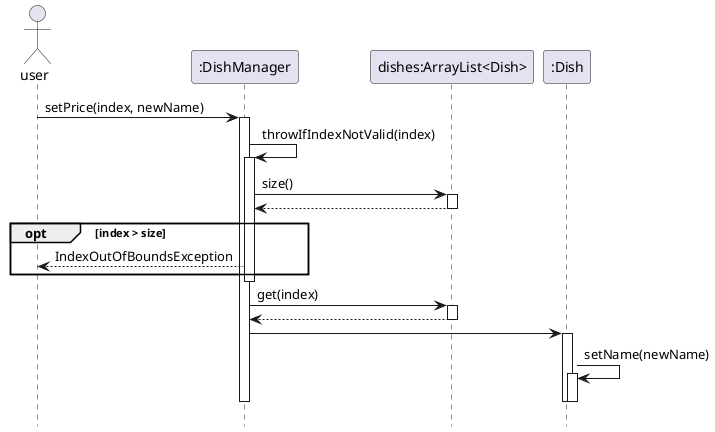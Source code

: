 @startuml
'https://plantuml.com/sequence-diagram

hide footbox

actor user
participant ":DishManager" as dishmanager
participant "dishes:ArrayList<Dish>" as dishes
participant ":Dish" as dish


user -> dishmanager: setPrice(index, newName)
activate dishmanager

dishmanager -> dishmanager: throwIfIndexNotValid(index)
activate dishmanager

dishmanager -> dishes: size()
activate dishes
dishes --> dishmanager
deactivate dishes
group opt [index > size]
dishmanager --> user: IndexOutOfBoundsException
end

deactivate dishmanager

dishmanager -> dishes: get(index)
activate dishes
dishes --> dishmanager
deactivate dishes
dishmanager -> dish
activate dish
dish -> dish: setName(newName)
activate dish
deactivate dish
deactivate dish
deactivate dishmanager
@enduml
